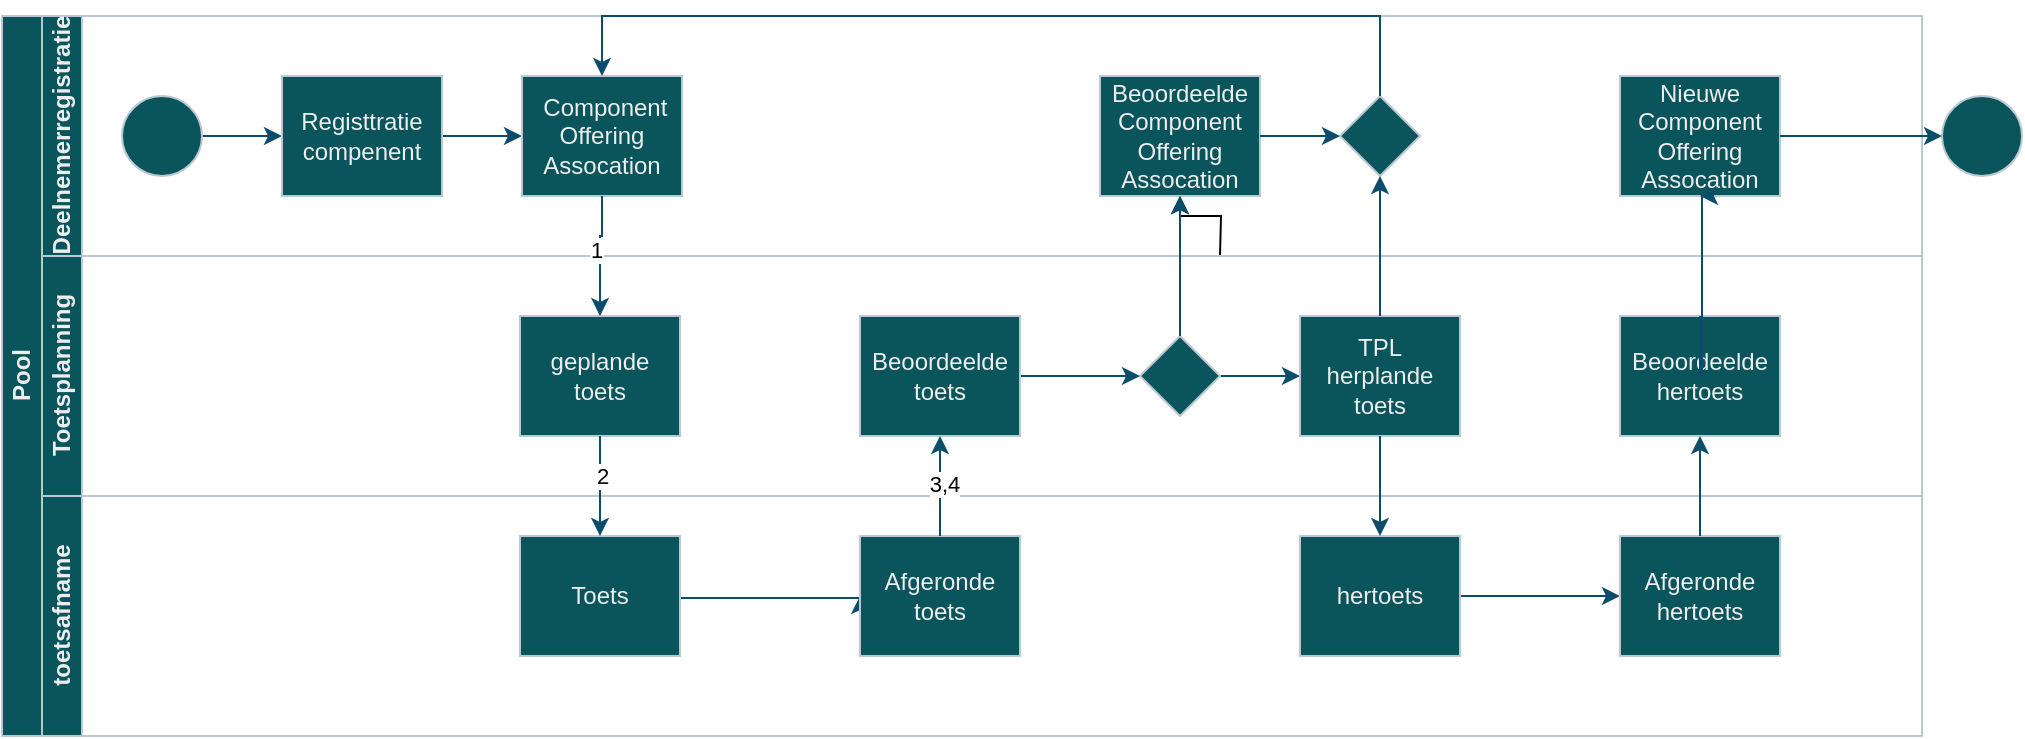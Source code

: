 <mxfile version="24.7.17">
  <diagram id="prtHgNgQTEPvFCAcTncT" name="Page-1">
    <mxGraphModel dx="2102" dy="1222" grid="1" gridSize="10" guides="1" tooltips="1" connect="1" arrows="1" fold="1" page="1" pageScale="1" pageWidth="827" pageHeight="1169" background="#ffffff" math="0" shadow="0">
      <root>
        <mxCell id="0" />
        <mxCell id="1" parent="0" />
        <mxCell id="dNxyNK7c78bLwvsdeMH5-19" value="Pool" style="swimlane;html=1;childLayout=stackLayout;resizeParent=1;resizeParentMax=0;horizontal=0;startSize=20;horizontalStack=0;labelBackgroundColor=none;fillColor=#09555B;strokeColor=#BAC8D3;fontColor=#EEEEEE;" parent="1" vertex="1">
          <mxGeometry x="30" y="120" width="960" height="360" as="geometry" />
        </mxCell>
        <mxCell id="dNxyNK7c78bLwvsdeMH5-20" value="Deelnemerregistratie" style="swimlane;html=1;startSize=20;horizontal=0;labelBackgroundColor=none;fillColor=#09555B;strokeColor=#BAC8D3;fontColor=#EEEEEE;" parent="dNxyNK7c78bLwvsdeMH5-19" vertex="1">
          <mxGeometry x="20" width="940" height="120" as="geometry" />
        </mxCell>
        <mxCell id="dNxyNK7c78bLwvsdeMH5-25" value="" style="edgeStyle=orthogonalEdgeStyle;rounded=0;orthogonalLoop=1;jettySize=auto;html=1;labelBackgroundColor=none;strokeColor=#0B4D6A;fontColor=default;" parent="dNxyNK7c78bLwvsdeMH5-20" source="dNxyNK7c78bLwvsdeMH5-23" target="dNxyNK7c78bLwvsdeMH5-24" edge="1">
          <mxGeometry relative="1" as="geometry" />
        </mxCell>
        <mxCell id="dNxyNK7c78bLwvsdeMH5-23" value="" style="ellipse;whiteSpace=wrap;html=1;labelBackgroundColor=none;fillColor=#09555B;strokeColor=#BAC8D3;fontColor=#EEEEEE;" parent="dNxyNK7c78bLwvsdeMH5-20" vertex="1">
          <mxGeometry x="40" y="40" width="40" height="40" as="geometry" />
        </mxCell>
        <mxCell id="fg0toYSnDCcFBhZRif6i-3" style="edgeStyle=orthogonalEdgeStyle;rounded=0;orthogonalLoop=1;jettySize=auto;html=1;entryX=0;entryY=0.5;entryDx=0;entryDy=0;strokeColor=#0B4D6A;" parent="dNxyNK7c78bLwvsdeMH5-20" source="dNxyNK7c78bLwvsdeMH5-24" target="dNxyNK7c78bLwvsdeMH5-30" edge="1">
          <mxGeometry relative="1" as="geometry" />
        </mxCell>
        <mxCell id="dNxyNK7c78bLwvsdeMH5-24" value="Registtratie compenent" style="rounded=0;whiteSpace=wrap;html=1;fontFamily=Helvetica;fontSize=12;fontColor=#EEEEEE;align=center;labelBackgroundColor=none;fillColor=#09555B;strokeColor=#BAC8D3;" parent="dNxyNK7c78bLwvsdeMH5-20" vertex="1">
          <mxGeometry x="120" y="30" width="80" height="60" as="geometry" />
        </mxCell>
        <mxCell id="dNxyNK7c78bLwvsdeMH5-30" value="&amp;nbsp;Component Offering Assocation" style="rounded=0;whiteSpace=wrap;html=1;fontFamily=Helvetica;fontSize=12;fontColor=#EEEEEE;align=center;labelBackgroundColor=none;fillColor=#09555B;strokeColor=#BAC8D3;" parent="dNxyNK7c78bLwvsdeMH5-20" vertex="1">
          <mxGeometry x="240" y="30" width="80" height="60" as="geometry" />
        </mxCell>
        <mxCell id="dNxyNK7c78bLwvsdeMH5-32" value="" style="ellipse;whiteSpace=wrap;html=1;labelBackgroundColor=none;fillColor=#09555B;strokeColor=#BAC8D3;fontColor=#EEEEEE;" parent="dNxyNK7c78bLwvsdeMH5-20" vertex="1">
          <mxGeometry x="950" y="40" width="40" height="40" as="geometry" />
        </mxCell>
        <mxCell id="fg0toYSnDCcFBhZRif6i-9" value="Beoordeelde Component Offering Assocation" style="rounded=0;whiteSpace=wrap;html=1;fontFamily=Helvetica;fontSize=12;fontColor=#EEEEEE;align=center;labelBackgroundColor=none;fillColor=#09555B;strokeColor=#BAC8D3;" parent="dNxyNK7c78bLwvsdeMH5-20" vertex="1">
          <mxGeometry x="529" y="30" width="80" height="60" as="geometry" />
        </mxCell>
        <mxCell id="fg0toYSnDCcFBhZRif6i-15" value="Nieuwe Component Offering Assocation" style="rounded=0;whiteSpace=wrap;html=1;fontFamily=Helvetica;fontSize=12;fontColor=#EEEEEE;align=center;labelBackgroundColor=none;fillColor=#09555B;strokeColor=#BAC8D3;" parent="dNxyNK7c78bLwvsdeMH5-20" vertex="1">
          <mxGeometry x="789" y="30" width="80" height="60" as="geometry" />
        </mxCell>
        <mxCell id="fg0toYSnDCcFBhZRif6i-19" style="edgeStyle=orthogonalEdgeStyle;rounded=0;orthogonalLoop=1;jettySize=auto;html=1;entryX=0;entryY=0.5;entryDx=0;entryDy=0;strokeColor=#0B4D6A;exitX=1;exitY=0.5;exitDx=0;exitDy=0;" parent="dNxyNK7c78bLwvsdeMH5-20" source="fg0toYSnDCcFBhZRif6i-15" target="dNxyNK7c78bLwvsdeMH5-32" edge="1">
          <mxGeometry relative="1" as="geometry">
            <Array as="points">
              <mxPoint x="890" y="60" />
              <mxPoint x="890" y="60" />
            </Array>
            <mxPoint x="860" y="70" as="sourcePoint" />
          </mxGeometry>
        </mxCell>
        <mxCell id="fg0toYSnDCcFBhZRif6i-16" value="" style="rhombus;whiteSpace=wrap;html=1;fontFamily=Helvetica;fontSize=12;fontColor=#EEEEEE;align=center;labelBackgroundColor=none;fillColor=#09555B;strokeColor=#BAC8D3;" parent="dNxyNK7c78bLwvsdeMH5-20" vertex="1">
          <mxGeometry x="649" y="40" width="40" height="40" as="geometry" />
        </mxCell>
        <mxCell id="fg0toYSnDCcFBhZRif6i-17" value="" style="endArrow=classic;html=1;rounded=0;strokeColor=#0B4D6A;exitX=1;exitY=0.5;exitDx=0;exitDy=0;entryX=0;entryY=0.5;entryDx=0;entryDy=0;" parent="dNxyNK7c78bLwvsdeMH5-20" source="fg0toYSnDCcFBhZRif6i-9" target="fg0toYSnDCcFBhZRif6i-16" edge="1">
          <mxGeometry width="50" height="50" relative="1" as="geometry">
            <mxPoint x="559" y="370" as="sourcePoint" />
            <mxPoint x="609" y="320" as="targetPoint" />
          </mxGeometry>
        </mxCell>
        <mxCell id="fg0toYSnDCcFBhZRif6i-20" style="edgeStyle=orthogonalEdgeStyle;rounded=0;orthogonalLoop=1;jettySize=auto;html=1;strokeColor=#0B4D6A;entryX=0.5;entryY=0;entryDx=0;entryDy=0;exitX=0.5;exitY=0;exitDx=0;exitDy=0;" parent="dNxyNK7c78bLwvsdeMH5-20" source="fg0toYSnDCcFBhZRif6i-16" target="dNxyNK7c78bLwvsdeMH5-30" edge="1">
          <mxGeometry relative="1" as="geometry">
            <Array as="points">
              <mxPoint x="669" />
              <mxPoint x="280" />
            </Array>
            <mxPoint x="280" y="10" as="targetPoint" />
          </mxGeometry>
        </mxCell>
        <mxCell id="dZo-QMU10RFKVBW9cM-j-4" value="" style="edgeStyle=orthogonalEdgeStyle;rounded=0;orthogonalLoop=1;jettySize=auto;html=1;" edge="1" parent="dNxyNK7c78bLwvsdeMH5-19" target="fg0toYSnDCcFBhZRif6i-9">
          <mxGeometry relative="1" as="geometry">
            <mxPoint x="609" y="120" as="sourcePoint" />
          </mxGeometry>
        </mxCell>
        <mxCell id="dNxyNK7c78bLwvsdeMH5-21" value="Toetsplanning" style="swimlane;html=1;startSize=20;horizontal=0;labelBackgroundColor=none;fillColor=#09555B;strokeColor=#BAC8D3;fontColor=#EEEEEE;" parent="dNxyNK7c78bLwvsdeMH5-19" vertex="1">
          <mxGeometry x="20" y="120" width="940" height="120" as="geometry" />
        </mxCell>
        <mxCell id="fg0toYSnDCcFBhZRif6i-5" style="edgeStyle=orthogonalEdgeStyle;rounded=0;orthogonalLoop=1;jettySize=auto;html=1;exitX=1;exitY=0.5;exitDx=0;exitDy=0;strokeColor=#0B4D6A;entryX=0;entryY=0.5;entryDx=0;entryDy=0;" parent="dNxyNK7c78bLwvsdeMH5-21" source="dNxyNK7c78bLwvsdeMH5-28" target="fg0toYSnDCcFBhZRif6i-11" edge="1">
          <mxGeometry relative="1" as="geometry">
            <mxPoint x="619" y="60" as="targetPoint" />
            <Array as="points" />
          </mxGeometry>
        </mxCell>
        <mxCell id="dNxyNK7c78bLwvsdeMH5-28" value="" style="rhombus;whiteSpace=wrap;html=1;fontFamily=Helvetica;fontSize=12;fontColor=#EEEEEE;align=center;labelBackgroundColor=none;fillColor=#09555B;strokeColor=#BAC8D3;" parent="dNxyNK7c78bLwvsdeMH5-21" vertex="1">
          <mxGeometry x="549" y="40" width="40" height="40" as="geometry" />
        </mxCell>
        <mxCell id="fg0toYSnDCcFBhZRif6i-8" style="edgeStyle=orthogonalEdgeStyle;rounded=0;orthogonalLoop=1;jettySize=auto;html=1;entryX=0;entryY=0.5;entryDx=0;entryDy=0;strokeColor=#0B4D6A;" parent="dNxyNK7c78bLwvsdeMH5-21" source="fg0toYSnDCcFBhZRif6i-4" target="dNxyNK7c78bLwvsdeMH5-28" edge="1">
          <mxGeometry relative="1" as="geometry" />
        </mxCell>
        <mxCell id="fg0toYSnDCcFBhZRif6i-4" value="Beoordeelde toets" style="rounded=0;whiteSpace=wrap;html=1;fontFamily=Helvetica;fontSize=12;fontColor=#EEEEEE;align=center;labelBackgroundColor=none;fillColor=#09555B;strokeColor=#BAC8D3;" parent="dNxyNK7c78bLwvsdeMH5-21" vertex="1">
          <mxGeometry x="409" y="30" width="80" height="60" as="geometry" />
        </mxCell>
        <mxCell id="fg0toYSnDCcFBhZRif6i-11" value="TPL herplande toets" style="rounded=0;whiteSpace=wrap;html=1;fontFamily=Helvetica;fontSize=12;fontColor=#EEEEEE;align=center;labelBackgroundColor=none;fillColor=#09555B;strokeColor=#BAC8D3;" parent="dNxyNK7c78bLwvsdeMH5-21" vertex="1">
          <mxGeometry x="629" y="30" width="80" height="60" as="geometry" />
        </mxCell>
        <mxCell id="fg0toYSnDCcFBhZRif6i-23" value="Beoordeelde hertoets" style="rounded=0;whiteSpace=wrap;html=1;fontFamily=Helvetica;fontSize=12;fontColor=#EEEEEE;align=center;labelBackgroundColor=none;fillColor=#09555B;strokeColor=#BAC8D3;" parent="dNxyNK7c78bLwvsdeMH5-21" vertex="1">
          <mxGeometry x="789" y="30" width="80" height="60" as="geometry" />
        </mxCell>
        <mxCell id="dNxyNK7c78bLwvsdeMH5-22" value="toetsafname" style="swimlane;html=1;startSize=20;horizontal=0;labelBackgroundColor=none;fillColor=#09555B;strokeColor=#BAC8D3;fontColor=#EEEEEE;" parent="dNxyNK7c78bLwvsdeMH5-19" vertex="1">
          <mxGeometry x="20" y="240" width="940" height="120" as="geometry" />
        </mxCell>
        <mxCell id="dNxyNK7c78bLwvsdeMH5-37" value="" style="edgeStyle=orthogonalEdgeStyle;rounded=0;orthogonalLoop=1;jettySize=auto;html=1;endArrow=classic;endFill=1;labelBackgroundColor=none;strokeColor=#0B4D6A;fontColor=default;entryX=0;entryY=0.5;entryDx=0;entryDy=0;" parent="dNxyNK7c78bLwvsdeMH5-22" source="dNxyNK7c78bLwvsdeMH5-34" target="fg0toYSnDCcFBhZRif6i-1" edge="1">
          <mxGeometry relative="1" as="geometry">
            <mxPoint x="360" y="50" as="targetPoint" />
            <Array as="points">
              <mxPoint x="280" y="50" />
              <mxPoint x="280" y="51" />
            </Array>
          </mxGeometry>
        </mxCell>
        <mxCell id="fg0toYSnDCcFBhZRif6i-22" style="edgeStyle=orthogonalEdgeStyle;rounded=0;orthogonalLoop=1;jettySize=auto;html=1;entryX=0;entryY=0.5;entryDx=0;entryDy=0;strokeColor=#0B4D6A;" parent="dNxyNK7c78bLwvsdeMH5-22" source="fg0toYSnDCcFBhZRif6i-13" target="fg0toYSnDCcFBhZRif6i-14" edge="1">
          <mxGeometry relative="1" as="geometry" />
        </mxCell>
        <mxCell id="fg0toYSnDCcFBhZRif6i-13" value="hertoets" style="rounded=0;whiteSpace=wrap;html=1;fontFamily=Helvetica;fontSize=12;fontColor=#EEEEEE;align=center;labelBackgroundColor=none;fillColor=#09555B;strokeColor=#BAC8D3;" parent="dNxyNK7c78bLwvsdeMH5-22" vertex="1">
          <mxGeometry x="629" y="20" width="80" height="60" as="geometry" />
        </mxCell>
        <mxCell id="fg0toYSnDCcFBhZRif6i-14" value="Afgeronde hertoets" style="rounded=0;whiteSpace=wrap;html=1;fontFamily=Helvetica;fontSize=12;fontColor=#EEEEEE;align=center;labelBackgroundColor=none;fillColor=#09555B;strokeColor=#BAC8D3;" parent="dNxyNK7c78bLwvsdeMH5-22" vertex="1">
          <mxGeometry x="789" y="20" width="80" height="60" as="geometry" />
        </mxCell>
        <mxCell id="dNxyNK7c78bLwvsdeMH5-26" value="geplande toets" style="rounded=0;whiteSpace=wrap;html=1;fontFamily=Helvetica;fontSize=12;fontColor=#EEEEEE;align=center;labelBackgroundColor=none;fillColor=#09555B;strokeColor=#BAC8D3;" parent="dNxyNK7c78bLwvsdeMH5-22" vertex="1">
          <mxGeometry x="239" y="-90" width="80" height="60" as="geometry" />
        </mxCell>
        <mxCell id="dNxyNK7c78bLwvsdeMH5-34" value="Toets" style="rounded=0;whiteSpace=wrap;html=1;fontFamily=Helvetica;fontSize=12;fontColor=#EEEEEE;align=center;labelBackgroundColor=none;fillColor=#09555B;strokeColor=#BAC8D3;" parent="dNxyNK7c78bLwvsdeMH5-22" vertex="1">
          <mxGeometry x="239" y="20" width="80" height="60" as="geometry" />
        </mxCell>
        <mxCell id="fg0toYSnDCcFBhZRif6i-2" style="edgeStyle=orthogonalEdgeStyle;rounded=0;orthogonalLoop=1;jettySize=auto;html=1;entryX=0.5;entryY=0;entryDx=0;entryDy=0;strokeColor=#0B4D6A;" parent="dNxyNK7c78bLwvsdeMH5-22" source="dNxyNK7c78bLwvsdeMH5-26" target="dNxyNK7c78bLwvsdeMH5-34" edge="1">
          <mxGeometry relative="1" as="geometry" />
        </mxCell>
        <mxCell id="dZo-QMU10RFKVBW9cM-j-2" value="2" style="edgeLabel;html=1;align=center;verticalAlign=middle;resizable=0;points=[];" vertex="1" connectable="0" parent="fg0toYSnDCcFBhZRif6i-2">
          <mxGeometry x="-0.23" y="1" relative="1" as="geometry">
            <mxPoint as="offset" />
          </mxGeometry>
        </mxCell>
        <mxCell id="fg0toYSnDCcFBhZRif6i-1" value="Afgeronde toets" style="rounded=0;whiteSpace=wrap;html=1;fontFamily=Helvetica;fontSize=12;fontColor=#EEEEEE;align=center;labelBackgroundColor=none;fillColor=#09555B;strokeColor=#BAC8D3;" parent="dNxyNK7c78bLwvsdeMH5-22" vertex="1">
          <mxGeometry x="409" y="20" width="80" height="60" as="geometry" />
        </mxCell>
        <mxCell id="dNxyNK7c78bLwvsdeMH5-29" value="" style="edgeStyle=orthogonalEdgeStyle;rounded=0;orthogonalLoop=1;jettySize=auto;html=1;endArrow=classic;endFill=1;labelBackgroundColor=none;strokeColor=#0B4D6A;fontColor=default;exitX=0.5;exitY=1;exitDx=0;exitDy=0;entryX=0.5;entryY=0;entryDx=0;entryDy=0;" parent="dNxyNK7c78bLwvsdeMH5-19" source="dNxyNK7c78bLwvsdeMH5-30" target="dNxyNK7c78bLwvsdeMH5-26" edge="1">
          <mxGeometry relative="1" as="geometry">
            <Array as="points">
              <mxPoint x="300" y="110" />
              <mxPoint x="299" y="110" />
            </Array>
          </mxGeometry>
        </mxCell>
        <mxCell id="dZo-QMU10RFKVBW9cM-j-1" value="1" style="edgeLabel;html=1;align=center;verticalAlign=middle;resizable=0;points=[];" vertex="1" connectable="0" parent="dNxyNK7c78bLwvsdeMH5-29">
          <mxGeometry x="-0.093" y="-2" relative="1" as="geometry">
            <mxPoint as="offset" />
          </mxGeometry>
        </mxCell>
        <mxCell id="fg0toYSnDCcFBhZRif6i-7" style="edgeStyle=orthogonalEdgeStyle;rounded=0;orthogonalLoop=1;jettySize=auto;html=1;entryX=0.5;entryY=1;entryDx=0;entryDy=0;strokeColor=#0B4D6A;" parent="dNxyNK7c78bLwvsdeMH5-19" source="fg0toYSnDCcFBhZRif6i-1" target="fg0toYSnDCcFBhZRif6i-4" edge="1">
          <mxGeometry relative="1" as="geometry" />
        </mxCell>
        <mxCell id="dZo-QMU10RFKVBW9cM-j-3" value="3,4" style="edgeLabel;html=1;align=center;verticalAlign=middle;resizable=0;points=[];" vertex="1" connectable="0" parent="fg0toYSnDCcFBhZRif6i-7">
          <mxGeometry x="0.063" y="-2" relative="1" as="geometry">
            <mxPoint as="offset" />
          </mxGeometry>
        </mxCell>
        <mxCell id="fg0toYSnDCcFBhZRif6i-10" style="edgeStyle=orthogonalEdgeStyle;rounded=0;orthogonalLoop=1;jettySize=auto;html=1;entryX=0.5;entryY=1;entryDx=0;entryDy=0;strokeColor=#0B4D6A;" parent="dNxyNK7c78bLwvsdeMH5-19" source="dNxyNK7c78bLwvsdeMH5-28" target="fg0toYSnDCcFBhZRif6i-9" edge="1">
          <mxGeometry relative="1" as="geometry" />
        </mxCell>
        <mxCell id="fg0toYSnDCcFBhZRif6i-21" style="edgeStyle=orthogonalEdgeStyle;rounded=0;orthogonalLoop=1;jettySize=auto;html=1;entryX=0.5;entryY=0;entryDx=0;entryDy=0;strokeColor=#0B4D6A;" parent="dNxyNK7c78bLwvsdeMH5-19" source="fg0toYSnDCcFBhZRif6i-11" target="fg0toYSnDCcFBhZRif6i-13" edge="1">
          <mxGeometry relative="1" as="geometry" />
        </mxCell>
        <mxCell id="fg0toYSnDCcFBhZRif6i-25" style="edgeStyle=orthogonalEdgeStyle;rounded=0;orthogonalLoop=1;jettySize=auto;html=1;entryX=0.5;entryY=1;entryDx=0;entryDy=0;strokeColor=#0B4D6A;" parent="dNxyNK7c78bLwvsdeMH5-19" source="fg0toYSnDCcFBhZRif6i-14" target="fg0toYSnDCcFBhZRif6i-23" edge="1">
          <mxGeometry relative="1" as="geometry" />
        </mxCell>
        <mxCell id="fg0toYSnDCcFBhZRif6i-26" style="edgeStyle=orthogonalEdgeStyle;rounded=0;orthogonalLoop=1;jettySize=auto;html=1;strokeColor=#0B4D6A;exitX=0.5;exitY=0;exitDx=0;exitDy=0;" parent="dNxyNK7c78bLwvsdeMH5-19" source="fg0toYSnDCcFBhZRif6i-23" edge="1">
          <mxGeometry relative="1" as="geometry">
            <Array as="points">
              <mxPoint x="849" y="180" />
              <mxPoint x="850" y="180" />
              <mxPoint x="850" y="90" />
            </Array>
            <mxPoint x="849" y="90" as="targetPoint" />
          </mxGeometry>
        </mxCell>
        <mxCell id="dZo-QMU10RFKVBW9cM-j-5" style="edgeStyle=orthogonalEdgeStyle;rounded=0;orthogonalLoop=1;jettySize=auto;html=1;entryX=0.5;entryY=1;entryDx=0;entryDy=0;strokeColor=#0B4D6A;exitX=0.5;exitY=0;exitDx=0;exitDy=0;" edge="1" parent="dNxyNK7c78bLwvsdeMH5-19" source="fg0toYSnDCcFBhZRif6i-11" target="fg0toYSnDCcFBhZRif6i-16">
          <mxGeometry relative="1" as="geometry">
            <mxPoint x="599" y="170" as="sourcePoint" />
            <mxPoint x="599" y="100" as="targetPoint" />
          </mxGeometry>
        </mxCell>
      </root>
    </mxGraphModel>
  </diagram>
</mxfile>
